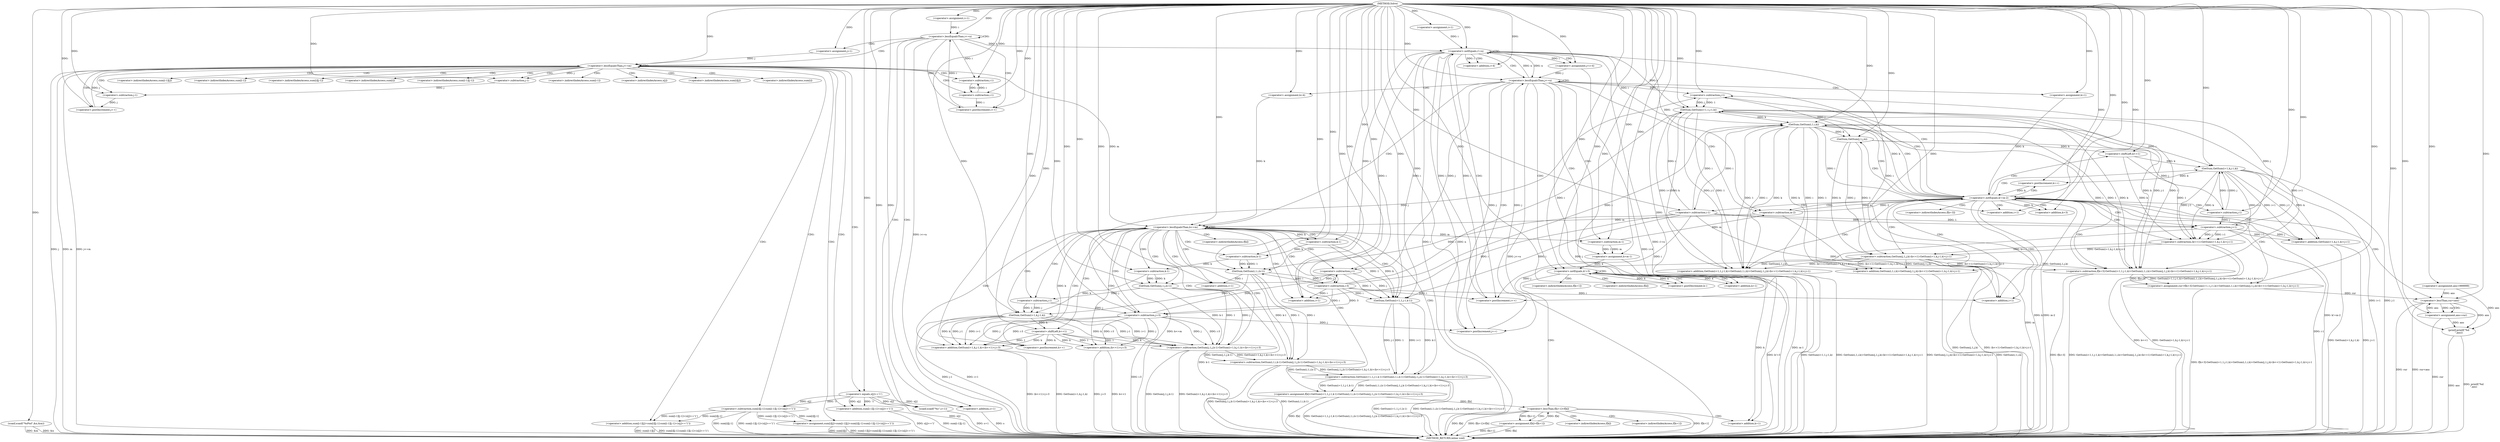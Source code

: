 digraph "Solve" {  
"1000140" [label = "(METHOD,Solve)" ]
"1000407" [label = "(METHOD_RETURN,inline void)" ]
"1000148" [label = "(<operator>.assignment,ans=999999)" ]
"1000152" [label = "(scanf,scanf(\"%d%d\",&n,&m))" ]
"1000404" [label = "(printf,printf(\"%d\n\",ans))" ]
"1000159" [label = "(<operator>.assignment,i=1)" ]
"1000162" [label = "(<operator>.lessEqualsThan,i<=n)" ]
"1000165" [label = "(<operator>.postIncrement,i++)" ]
"1000221" [label = "(<operator>.assignment,i=1)" ]
"1000224" [label = "(<operator>.notEquals,i!=n)" ]
"1000227" [label = "(<operator>.postIncrement,i++)" ]
"1000168" [label = "(scanf,scanf(\"%s\",s+1))" ]
"1000174" [label = "(<operator>.assignment,j=1)" ]
"1000177" [label = "(<operator>.lessEqualsThan,j<=m)" ]
"1000180" [label = "(<operator>.postIncrement,j++)" ]
"1000231" [label = "(<operator>.assignment,j=i+4)" ]
"1000236" [label = "(<operator>.lessEqualsThan,j<=n)" ]
"1000239" [label = "(<operator>.postIncrement,j++)" ]
"1000170" [label = "(<operator>.addition,s+1)" ]
"1000183" [label = "(<operator>.assignment,sum[i][j]=sum[i-1][j]+sum[i][j-1]-sum[i-1][j-1]+(s[j]=='1'))" ]
"1000233" [label = "(<operator>.addition,i+4)" ]
"1000243" [label = "(<operator>.assignment,k=4)" ]
"1000246" [label = "(<operator>.lessEqualsThan,k<=m)" ]
"1000249" [label = "(<operator>.postIncrement,k++)" ]
"1000304" [label = "(<operator>.assignment,k=m-1)" ]
"1000309" [label = "(<operator>.notEquals,k!=3)" ]
"1000312" [label = "(<operator>.postDecrement,k--)" ]
"1000336" [label = "(<operator>.assignment,k=1)" ]
"1000339" [label = "(<operator>.notEquals,k!=m-2)" ]
"1000344" [label = "(<operator>.postIncrement,k++)" ]
"1000189" [label = "(<operator>.addition,sum[i-1][j]+sum[i][j-1]-sum[i-1][j-1]+(s[j]=='1'))" ]
"1000252" [label = "(<operator>.assignment,f[k]=GetSum(i+1,1,j-1,k-1)-GetSum(i,1,i,k-1)-GetSum(j,1,j,k-1)-GetSum(i+1,k,j-1,k)+(k<<1)+j-i-3)" ]
"1000347" [label = "(<operator>.assignment,cur=f[k+3]-GetSum(i+1,1,j-1,k)+GetSum(i,1,i,k)+GetSum(j,1,j,k)-(k<<1)-GetSum(i+1,k,j-1,k)+j-i-1)" ]
"1000197" [label = "(<operator>.subtraction,sum[i][j-1]-sum[i-1][j-1]+(s[j]=='1'))" ]
"1000306" [label = "(<operator>.subtraction,m-1)" ]
"1000316" [label = "(<operator>.lessThan,f[k+1]<f[k])" ]
"1000341" [label = "(<operator>.subtraction,m-2)" ]
"1000397" [label = "(<operator>.lessThan,cur<ans)" ]
"1000205" [label = "(<operator>.addition,sum[i-1][j-1]+(s[j]=='1'))" ]
"1000256" [label = "(<operator>.subtraction,GetSum(i+1,1,j-1,k-1)-GetSum(i,1,i,k-1)-GetSum(j,1,j,k-1)-GetSum(i+1,k,j-1,k)+(k<<1)+j-i-3)" ]
"1000326" [label = "(<operator>.assignment,f[k]=f[k+1])" ]
"1000349" [label = "(<operator>.subtraction,f[k+3]-GetSum(i+1,1,j-1,k)+GetSum(i,1,i,k)+GetSum(j,1,j,k)-(k<<1)-GetSum(i+1,k,j-1,k)+j-i-1)" ]
"1000401" [label = "(<operator>.assignment,ans=cur)" ]
"1000193" [label = "(<operator>.subtraction,i-1)" ]
"1000202" [label = "(<operator>.subtraction,j-1)" ]
"1000215" [label = "(<operator>.equals,s[j]=='1')" ]
"1000257" [label = "(GetSum,GetSum(i+1,1,j-1,k-1))" ]
"1000268" [label = "(<operator>.subtraction,GetSum(i,1,i,k-1)-GetSum(j,1,j,k-1)-GetSum(i+1,k,j-1,k)+(k<<1)+j-i-3)" ]
"1000355" [label = "(<operator>.addition,GetSum(i+1,1,j-1,k)+GetSum(i,1,i,k)+GetSum(j,1,j,k)-(k<<1)-GetSum(i+1,k,j-1,k)+j-i-1)" ]
"1000212" [label = "(<operator>.subtraction,j-1)" ]
"1000258" [label = "(<operator>.addition,i+1)" ]
"1000262" [label = "(<operator>.subtraction,j-1)" ]
"1000265" [label = "(<operator>.subtraction,k-1)" ]
"1000269" [label = "(GetSum,GetSum(i,1,i,k-1))" ]
"1000276" [label = "(<operator>.subtraction,GetSum(j,1,j,k-1)-GetSum(i+1,k,j-1,k)+(k<<1)+j-i-3)" ]
"1000319" [label = "(<operator>.addition,k+1)" ]
"1000352" [label = "(<operator>.addition,k+3)" ]
"1000356" [label = "(GetSum,GetSum(i+1,1,j-1,k))" ]
"1000365" [label = "(<operator>.addition,GetSum(i,1,i,k)+GetSum(j,1,j,k)-(k<<1)-GetSum(i+1,k,j-1,k)+j-i-1)" ]
"1000209" [label = "(<operator>.subtraction,i-1)" ]
"1000273" [label = "(<operator>.subtraction,k-1)" ]
"1000277" [label = "(GetSum,GetSum(j,1,j,k-1))" ]
"1000284" [label = "(<operator>.addition,GetSum(i+1,k,j-1,k)+(k<<1)+j-i-3)" ]
"1000332" [label = "(<operator>.addition,k+1)" ]
"1000357" [label = "(<operator>.addition,i+1)" ]
"1000361" [label = "(<operator>.subtraction,j-1)" ]
"1000366" [label = "(GetSum,GetSum(i,1,i,k))" ]
"1000371" [label = "(<operator>.subtraction,GetSum(j,1,j,k)-(k<<1)-GetSum(i+1,k,j-1,k)+j-i-1)" ]
"1000281" [label = "(<operator>.subtraction,k-1)" ]
"1000285" [label = "(GetSum,GetSum(i+1,k,j-1,k))" ]
"1000294" [label = "(<operator>.addition,(k<<1)+j-i-3)" ]
"1000372" [label = "(GetSum,GetSum(j,1,j,k))" ]
"1000377" [label = "(<operator>.subtraction,(k<<1)-GetSum(i+1,k,j-1,k)+j-i-1)" ]
"1000286" [label = "(<operator>.addition,i+1)" ]
"1000290" [label = "(<operator>.subtraction,j-1)" ]
"1000295" [label = "(<operator>.shiftLeft,k<<1)" ]
"1000298" [label = "(<operator>.subtraction,j-i-3)" ]
"1000378" [label = "(<operator>.shiftLeft,k<<1)" ]
"1000381" [label = "(<operator>.addition,GetSum(i+1,k,j-1,k)+j-i-1)" ]
"1000300" [label = "(<operator>.subtraction,i-3)" ]
"1000382" [label = "(GetSum,GetSum(i+1,k,j-1,k))" ]
"1000391" [label = "(<operator>.subtraction,j-i-1)" ]
"1000383" [label = "(<operator>.addition,i+1)" ]
"1000387" [label = "(<operator>.subtraction,j-1)" ]
"1000393" [label = "(<operator>.subtraction,i-1)" ]
"1000184" [label = "(<operator>.indirectIndexAccess,sum[i][j])" ]
"1000185" [label = "(<operator>.indirectIndexAccess,sum[i])" ]
"1000190" [label = "(<operator>.indirectIndexAccess,sum[i-1][j])" ]
"1000191" [label = "(<operator>.indirectIndexAccess,sum[i-1])" ]
"1000198" [label = "(<operator>.indirectIndexAccess,sum[i][j-1])" ]
"1000253" [label = "(<operator>.indirectIndexAccess,f[k])" ]
"1000199" [label = "(<operator>.indirectIndexAccess,sum[i])" ]
"1000206" [label = "(<operator>.indirectIndexAccess,sum[i-1][j-1])" ]
"1000317" [label = "(<operator>.indirectIndexAccess,f[k+1])" ]
"1000322" [label = "(<operator>.indirectIndexAccess,f[k])" ]
"1000350" [label = "(<operator>.indirectIndexAccess,f[k+3])" ]
"1000207" [label = "(<operator>.indirectIndexAccess,sum[i-1])" ]
"1000216" [label = "(<operator>.indirectIndexAccess,s[j])" ]
"1000327" [label = "(<operator>.indirectIndexAccess,f[k])" ]
"1000330" [label = "(<operator>.indirectIndexAccess,f[k+1])" ]
  "1000152" -> "1000407"  [ label = "DDG: &n"] 
  "1000152" -> "1000407"  [ label = "DDG: &m"] 
  "1000162" -> "1000407"  [ label = "DDG: i<=n"] 
  "1000224" -> "1000407"  [ label = "DDG: i"] 
  "1000224" -> "1000407"  [ label = "DDG: n"] 
  "1000224" -> "1000407"  [ label = "DDG: i!=n"] 
  "1000404" -> "1000407"  [ label = "DDG: ans"] 
  "1000404" -> "1000407"  [ label = "DDG: printf(\"%d\n\",ans)"] 
  "1000231" -> "1000407"  [ label = "DDG: i+4"] 
  "1000236" -> "1000407"  [ label = "DDG: j"] 
  "1000236" -> "1000407"  [ label = "DDG: j<=n"] 
  "1000246" -> "1000407"  [ label = "DDG: k<=m"] 
  "1000304" -> "1000407"  [ label = "DDG: m-1"] 
  "1000309" -> "1000407"  [ label = "DDG: k!=3"] 
  "1000339" -> "1000407"  [ label = "DDG: k"] 
  "1000341" -> "1000407"  [ label = "DDG: m"] 
  "1000339" -> "1000407"  [ label = "DDG: m-2"] 
  "1000339" -> "1000407"  [ label = "DDG: k!=m-2"] 
  "1000349" -> "1000407"  [ label = "DDG: f[k+3]"] 
  "1000355" -> "1000407"  [ label = "DDG: GetSum(i+1,1,j-1,k)"] 
  "1000365" -> "1000407"  [ label = "DDG: GetSum(i,1,i,k)"] 
  "1000371" -> "1000407"  [ label = "DDG: GetSum(j,1,j,k)"] 
  "1000377" -> "1000407"  [ label = "DDG: k<<1"] 
  "1000382" -> "1000407"  [ label = "DDG: i+1"] 
  "1000382" -> "1000407"  [ label = "DDG: j-1"] 
  "1000381" -> "1000407"  [ label = "DDG: GetSum(i+1,k,j-1,k)"] 
  "1000391" -> "1000407"  [ label = "DDG: i-1"] 
  "1000381" -> "1000407"  [ label = "DDG: j-i-1"] 
  "1000377" -> "1000407"  [ label = "DDG: GetSum(i+1,k,j-1,k)+j-i-1"] 
  "1000371" -> "1000407"  [ label = "DDG: (k<<1)-GetSum(i+1,k,j-1,k)+j-i-1"] 
  "1000365" -> "1000407"  [ label = "DDG: GetSum(j,1,j,k)-(k<<1)-GetSum(i+1,k,j-1,k)+j-i-1"] 
  "1000355" -> "1000407"  [ label = "DDG: GetSum(i,1,i,k)+GetSum(j,1,j,k)-(k<<1)-GetSum(i+1,k,j-1,k)+j-i-1"] 
  "1000349" -> "1000407"  [ label = "DDG: GetSum(i+1,1,j-1,k)+GetSum(i,1,i,k)+GetSum(j,1,j,k)-(k<<1)-GetSum(i+1,k,j-1,k)+j-i-1"] 
  "1000347" -> "1000407"  [ label = "DDG: f[k+3]-GetSum(i+1,1,j-1,k)+GetSum(i,1,i,k)+GetSum(j,1,j,k)-(k<<1)-GetSum(i+1,k,j-1,k)+j-i-1"] 
  "1000397" -> "1000407"  [ label = "DDG: cur"] 
  "1000397" -> "1000407"  [ label = "DDG: cur<ans"] 
  "1000401" -> "1000407"  [ label = "DDG: cur"] 
  "1000316" -> "1000407"  [ label = "DDG: f[k+1]"] 
  "1000316" -> "1000407"  [ label = "DDG: f[k]"] 
  "1000316" -> "1000407"  [ label = "DDG: f[k+1]<f[k]"] 
  "1000326" -> "1000407"  [ label = "DDG: f[k]"] 
  "1000326" -> "1000407"  [ label = "DDG: f[k+1]"] 
  "1000252" -> "1000407"  [ label = "DDG: f[k]"] 
  "1000256" -> "1000407"  [ label = "DDG: GetSum(i+1,1,j-1,k-1)"] 
  "1000268" -> "1000407"  [ label = "DDG: GetSum(i,1,i,k-1)"] 
  "1000277" -> "1000407"  [ label = "DDG: k-1"] 
  "1000276" -> "1000407"  [ label = "DDG: GetSum(j,1,j,k-1)"] 
  "1000285" -> "1000407"  [ label = "DDG: i+1"] 
  "1000285" -> "1000407"  [ label = "DDG: j-1"] 
  "1000284" -> "1000407"  [ label = "DDG: GetSum(i+1,k,j-1,k)"] 
  "1000294" -> "1000407"  [ label = "DDG: k<<1"] 
  "1000298" -> "1000407"  [ label = "DDG: i-3"] 
  "1000294" -> "1000407"  [ label = "DDG: j-i-3"] 
  "1000284" -> "1000407"  [ label = "DDG: (k<<1)+j-i-3"] 
  "1000276" -> "1000407"  [ label = "DDG: GetSum(i+1,k,j-1,k)+(k<<1)+j-i-3"] 
  "1000268" -> "1000407"  [ label = "DDG: GetSum(j,1,j,k-1)-GetSum(i+1,k,j-1,k)+(k<<1)+j-i-3"] 
  "1000256" -> "1000407"  [ label = "DDG: GetSum(i,1,i,k-1)-GetSum(j,1,j,k-1)-GetSum(i+1,k,j-1,k)+(k<<1)+j-i-3"] 
  "1000252" -> "1000407"  [ label = "DDG: GetSum(i+1,1,j-1,k-1)-GetSum(i,1,i,k-1)-GetSum(j,1,j,k-1)-GetSum(i+1,k,j-1,k)+(k<<1)+j-i-3"] 
  "1000170" -> "1000407"  [ label = "DDG: s"] 
  "1000168" -> "1000407"  [ label = "DDG: s+1"] 
  "1000177" -> "1000407"  [ label = "DDG: j"] 
  "1000177" -> "1000407"  [ label = "DDG: m"] 
  "1000177" -> "1000407"  [ label = "DDG: j<=m"] 
  "1000183" -> "1000407"  [ label = "DDG: sum[i][j]"] 
  "1000189" -> "1000407"  [ label = "DDG: sum[i-1][j]"] 
  "1000197" -> "1000407"  [ label = "DDG: sum[i][j-1]"] 
  "1000205" -> "1000407"  [ label = "DDG: sum[i-1][j-1]"] 
  "1000215" -> "1000407"  [ label = "DDG: s[j]"] 
  "1000205" -> "1000407"  [ label = "DDG: s[j]=='1'"] 
  "1000197" -> "1000407"  [ label = "DDG: sum[i-1][j-1]+(s[j]=='1')"] 
  "1000189" -> "1000407"  [ label = "DDG: sum[i][j-1]-sum[i-1][j-1]+(s[j]=='1')"] 
  "1000183" -> "1000407"  [ label = "DDG: sum[i-1][j]+sum[i][j-1]-sum[i-1][j-1]+(s[j]=='1')"] 
  "1000140" -> "1000148"  [ label = "DDG: "] 
  "1000140" -> "1000152"  [ label = "DDG: "] 
  "1000140" -> "1000159"  [ label = "DDG: "] 
  "1000140" -> "1000221"  [ label = "DDG: "] 
  "1000140" -> "1000404"  [ label = "DDG: "] 
  "1000148" -> "1000404"  [ label = "DDG: ans"] 
  "1000397" -> "1000404"  [ label = "DDG: ans"] 
  "1000401" -> "1000404"  [ label = "DDG: ans"] 
  "1000159" -> "1000162"  [ label = "DDG: i"] 
  "1000165" -> "1000162"  [ label = "DDG: i"] 
  "1000140" -> "1000162"  [ label = "DDG: "] 
  "1000162" -> "1000165"  [ label = "DDG: i"] 
  "1000209" -> "1000165"  [ label = "DDG: i"] 
  "1000140" -> "1000165"  [ label = "DDG: "] 
  "1000140" -> "1000168"  [ label = "DDG: "] 
  "1000221" -> "1000224"  [ label = "DDG: i"] 
  "1000227" -> "1000224"  [ label = "DDG: i"] 
  "1000140" -> "1000224"  [ label = "DDG: "] 
  "1000162" -> "1000224"  [ label = "DDG: n"] 
  "1000236" -> "1000224"  [ label = "DDG: n"] 
  "1000393" -> "1000227"  [ label = "DDG: i"] 
  "1000300" -> "1000227"  [ label = "DDG: i"] 
  "1000140" -> "1000227"  [ label = "DDG: "] 
  "1000224" -> "1000227"  [ label = "DDG: i"] 
  "1000215" -> "1000168"  [ label = "DDG: s[j]"] 
  "1000140" -> "1000174"  [ label = "DDG: "] 
  "1000140" -> "1000231"  [ label = "DDG: "] 
  "1000224" -> "1000231"  [ label = "DDG: i"] 
  "1000215" -> "1000170"  [ label = "DDG: s[j]"] 
  "1000140" -> "1000170"  [ label = "DDG: "] 
  "1000174" -> "1000177"  [ label = "DDG: j"] 
  "1000180" -> "1000177"  [ label = "DDG: j"] 
  "1000140" -> "1000177"  [ label = "DDG: "] 
  "1000212" -> "1000180"  [ label = "DDG: j"] 
  "1000140" -> "1000180"  [ label = "DDG: "] 
  "1000197" -> "1000183"  [ label = "DDG: sum[i][j-1]"] 
  "1000197" -> "1000183"  [ label = "DDG: sum[i-1][j-1]+(s[j]=='1')"] 
  "1000231" -> "1000236"  [ label = "DDG: j"] 
  "1000239" -> "1000236"  [ label = "DDG: j"] 
  "1000140" -> "1000236"  [ label = "DDG: "] 
  "1000224" -> "1000236"  [ label = "DDG: n"] 
  "1000236" -> "1000239"  [ label = "DDG: j"] 
  "1000391" -> "1000239"  [ label = "DDG: j"] 
  "1000298" -> "1000239"  [ label = "DDG: j"] 
  "1000140" -> "1000239"  [ label = "DDG: "] 
  "1000224" -> "1000233"  [ label = "DDG: i"] 
  "1000140" -> "1000233"  [ label = "DDG: "] 
  "1000140" -> "1000243"  [ label = "DDG: "] 
  "1000306" -> "1000304"  [ label = "DDG: 1"] 
  "1000306" -> "1000304"  [ label = "DDG: m"] 
  "1000140" -> "1000336"  [ label = "DDG: "] 
  "1000197" -> "1000189"  [ label = "DDG: sum[i][j-1]"] 
  "1000197" -> "1000189"  [ label = "DDG: sum[i-1][j-1]+(s[j]=='1')"] 
  "1000243" -> "1000246"  [ label = "DDG: k"] 
  "1000249" -> "1000246"  [ label = "DDG: k"] 
  "1000140" -> "1000246"  [ label = "DDG: "] 
  "1000341" -> "1000246"  [ label = "DDG: m"] 
  "1000177" -> "1000246"  [ label = "DDG: m"] 
  "1000295" -> "1000249"  [ label = "DDG: k"] 
  "1000140" -> "1000249"  [ label = "DDG: "] 
  "1000256" -> "1000252"  [ label = "DDG: GetSum(i,1,i,k-1)-GetSum(j,1,j,k-1)-GetSum(i+1,k,j-1,k)+(k<<1)+j-i-3"] 
  "1000256" -> "1000252"  [ label = "DDG: GetSum(i+1,1,j-1,k-1)"] 
  "1000140" -> "1000304"  [ label = "DDG: "] 
  "1000304" -> "1000309"  [ label = "DDG: k"] 
  "1000312" -> "1000309"  [ label = "DDG: k"] 
  "1000140" -> "1000309"  [ label = "DDG: "] 
  "1000140" -> "1000312"  [ label = "DDG: "] 
  "1000309" -> "1000312"  [ label = "DDG: k"] 
  "1000336" -> "1000339"  [ label = "DDG: k"] 
  "1000344" -> "1000339"  [ label = "DDG: k"] 
  "1000140" -> "1000339"  [ label = "DDG: "] 
  "1000341" -> "1000339"  [ label = "DDG: m"] 
  "1000341" -> "1000339"  [ label = "DDG: 2"] 
  "1000382" -> "1000344"  [ label = "DDG: k"] 
  "1000140" -> "1000344"  [ label = "DDG: "] 
  "1000349" -> "1000347"  [ label = "DDG: GetSum(i+1,1,j-1,k)+GetSum(i,1,i,k)+GetSum(j,1,j,k)-(k<<1)-GetSum(i+1,k,j-1,k)+j-i-1"] 
  "1000349" -> "1000347"  [ label = "DDG: f[k+3]"] 
  "1000215" -> "1000197"  [ label = "DDG: s[j]"] 
  "1000215" -> "1000197"  [ label = "DDG: '1'"] 
  "1000246" -> "1000306"  [ label = "DDG: m"] 
  "1000140" -> "1000306"  [ label = "DDG: "] 
  "1000306" -> "1000341"  [ label = "DDG: m"] 
  "1000140" -> "1000341"  [ label = "DDG: "] 
  "1000140" -> "1000347"  [ label = "DDG: "] 
  "1000215" -> "1000205"  [ label = "DDG: s[j]"] 
  "1000215" -> "1000205"  [ label = "DDG: '1'"] 
  "1000257" -> "1000256"  [ label = "DDG: 1"] 
  "1000257" -> "1000256"  [ label = "DDG: j-1"] 
  "1000257" -> "1000256"  [ label = "DDG: i+1"] 
  "1000257" -> "1000256"  [ label = "DDG: k-1"] 
  "1000268" -> "1000256"  [ label = "DDG: GetSum(i,1,i,k-1)"] 
  "1000268" -> "1000256"  [ label = "DDG: GetSum(j,1,j,k-1)-GetSum(i+1,k,j-1,k)+(k<<1)+j-i-3"] 
  "1000326" -> "1000316"  [ label = "DDG: f[k]"] 
  "1000252" -> "1000316"  [ label = "DDG: f[k]"] 
  "1000316" -> "1000326"  [ label = "DDG: f[k+1]"] 
  "1000356" -> "1000349"  [ label = "DDG: k"] 
  "1000356" -> "1000349"  [ label = "DDG: j-1"] 
  "1000356" -> "1000349"  [ label = "DDG: 1"] 
  "1000356" -> "1000349"  [ label = "DDG: i+1"] 
  "1000371" -> "1000349"  [ label = "DDG: GetSum(j,1,j,k)"] 
  "1000371" -> "1000349"  [ label = "DDG: (k<<1)-GetSum(i+1,k,j-1,k)+j-i-1"] 
  "1000366" -> "1000349"  [ label = "DDG: k"] 
  "1000366" -> "1000349"  [ label = "DDG: i"] 
  "1000366" -> "1000349"  [ label = "DDG: 1"] 
  "1000347" -> "1000397"  [ label = "DDG: cur"] 
  "1000140" -> "1000397"  [ label = "DDG: "] 
  "1000148" -> "1000397"  [ label = "DDG: ans"] 
  "1000401" -> "1000397"  [ label = "DDG: ans"] 
  "1000397" -> "1000401"  [ label = "DDG: cur"] 
  "1000140" -> "1000401"  [ label = "DDG: "] 
  "1000162" -> "1000193"  [ label = "DDG: i"] 
  "1000209" -> "1000193"  [ label = "DDG: i"] 
  "1000140" -> "1000193"  [ label = "DDG: "] 
  "1000177" -> "1000202"  [ label = "DDG: j"] 
  "1000140" -> "1000202"  [ label = "DDG: "] 
  "1000140" -> "1000215"  [ label = "DDG: "] 
  "1000140" -> "1000257"  [ label = "DDG: "] 
  "1000393" -> "1000257"  [ label = "DDG: i"] 
  "1000300" -> "1000257"  [ label = "DDG: i"] 
  "1000224" -> "1000257"  [ label = "DDG: i"] 
  "1000262" -> "1000257"  [ label = "DDG: j"] 
  "1000262" -> "1000257"  [ label = "DDG: 1"] 
  "1000265" -> "1000257"  [ label = "DDG: 1"] 
  "1000265" -> "1000257"  [ label = "DDG: k"] 
  "1000269" -> "1000268"  [ label = "DDG: k-1"] 
  "1000269" -> "1000268"  [ label = "DDG: 1"] 
  "1000269" -> "1000268"  [ label = "DDG: i"] 
  "1000276" -> "1000268"  [ label = "DDG: GetSum(i+1,k,j-1,k)+(k<<1)+j-i-3"] 
  "1000276" -> "1000268"  [ label = "DDG: GetSum(j,1,j,k-1)"] 
  "1000356" -> "1000355"  [ label = "DDG: k"] 
  "1000356" -> "1000355"  [ label = "DDG: j-1"] 
  "1000356" -> "1000355"  [ label = "DDG: 1"] 
  "1000356" -> "1000355"  [ label = "DDG: i+1"] 
  "1000371" -> "1000355"  [ label = "DDG: GetSum(j,1,j,k)"] 
  "1000371" -> "1000355"  [ label = "DDG: (k<<1)-GetSum(i+1,k,j-1,k)+j-i-1"] 
  "1000366" -> "1000355"  [ label = "DDG: k"] 
  "1000366" -> "1000355"  [ label = "DDG: i"] 
  "1000366" -> "1000355"  [ label = "DDG: 1"] 
  "1000202" -> "1000212"  [ label = "DDG: j"] 
  "1000140" -> "1000212"  [ label = "DDG: "] 
  "1000393" -> "1000258"  [ label = "DDG: i"] 
  "1000300" -> "1000258"  [ label = "DDG: i"] 
  "1000140" -> "1000258"  [ label = "DDG: "] 
  "1000224" -> "1000258"  [ label = "DDG: i"] 
  "1000236" -> "1000262"  [ label = "DDG: j"] 
  "1000298" -> "1000262"  [ label = "DDG: j"] 
  "1000140" -> "1000262"  [ label = "DDG: "] 
  "1000246" -> "1000265"  [ label = "DDG: k"] 
  "1000140" -> "1000265"  [ label = "DDG: "] 
  "1000140" -> "1000269"  [ label = "DDG: "] 
  "1000393" -> "1000269"  [ label = "DDG: i"] 
  "1000300" -> "1000269"  [ label = "DDG: i"] 
  "1000224" -> "1000269"  [ label = "DDG: i"] 
  "1000273" -> "1000269"  [ label = "DDG: k"] 
  "1000273" -> "1000269"  [ label = "DDG: 1"] 
  "1000277" -> "1000276"  [ label = "DDG: j"] 
  "1000277" -> "1000276"  [ label = "DDG: k-1"] 
  "1000277" -> "1000276"  [ label = "DDG: 1"] 
  "1000295" -> "1000276"  [ label = "DDG: 1"] 
  "1000295" -> "1000276"  [ label = "DDG: k"] 
  "1000298" -> "1000276"  [ label = "DDG: i-3"] 
  "1000298" -> "1000276"  [ label = "DDG: j"] 
  "1000285" -> "1000276"  [ label = "DDG: j-1"] 
  "1000285" -> "1000276"  [ label = "DDG: i+1"] 
  "1000285" -> "1000276"  [ label = "DDG: k"] 
  "1000309" -> "1000319"  [ label = "DDG: k"] 
  "1000140" -> "1000319"  [ label = "DDG: "] 
  "1000339" -> "1000352"  [ label = "DDG: k"] 
  "1000140" -> "1000352"  [ label = "DDG: "] 
  "1000140" -> "1000356"  [ label = "DDG: "] 
  "1000393" -> "1000356"  [ label = "DDG: i"] 
  "1000300" -> "1000356"  [ label = "DDG: i"] 
  "1000224" -> "1000356"  [ label = "DDG: i"] 
  "1000339" -> "1000356"  [ label = "DDG: k"] 
  "1000361" -> "1000356"  [ label = "DDG: 1"] 
  "1000361" -> "1000356"  [ label = "DDG: j"] 
  "1000366" -> "1000365"  [ label = "DDG: k"] 
  "1000366" -> "1000365"  [ label = "DDG: i"] 
  "1000366" -> "1000365"  [ label = "DDG: 1"] 
  "1000371" -> "1000365"  [ label = "DDG: GetSum(j,1,j,k)"] 
  "1000371" -> "1000365"  [ label = "DDG: (k<<1)-GetSum(i+1,k,j-1,k)+j-i-1"] 
  "1000193" -> "1000209"  [ label = "DDG: i"] 
  "1000140" -> "1000209"  [ label = "DDG: "] 
  "1000265" -> "1000273"  [ label = "DDG: k"] 
  "1000140" -> "1000273"  [ label = "DDG: "] 
  "1000262" -> "1000277"  [ label = "DDG: j"] 
  "1000140" -> "1000277"  [ label = "DDG: "] 
  "1000281" -> "1000277"  [ label = "DDG: 1"] 
  "1000281" -> "1000277"  [ label = "DDG: k"] 
  "1000285" -> "1000284"  [ label = "DDG: j-1"] 
  "1000285" -> "1000284"  [ label = "DDG: i+1"] 
  "1000285" -> "1000284"  [ label = "DDG: k"] 
  "1000295" -> "1000284"  [ label = "DDG: 1"] 
  "1000295" -> "1000284"  [ label = "DDG: k"] 
  "1000298" -> "1000284"  [ label = "DDG: i-3"] 
  "1000298" -> "1000284"  [ label = "DDG: j"] 
  "1000140" -> "1000332"  [ label = "DDG: "] 
  "1000309" -> "1000332"  [ label = "DDG: k"] 
  "1000393" -> "1000357"  [ label = "DDG: i"] 
  "1000300" -> "1000357"  [ label = "DDG: i"] 
  "1000140" -> "1000357"  [ label = "DDG: "] 
  "1000224" -> "1000357"  [ label = "DDG: i"] 
  "1000236" -> "1000361"  [ label = "DDG: j"] 
  "1000391" -> "1000361"  [ label = "DDG: j"] 
  "1000298" -> "1000361"  [ label = "DDG: j"] 
  "1000140" -> "1000361"  [ label = "DDG: "] 
  "1000140" -> "1000366"  [ label = "DDG: "] 
  "1000393" -> "1000366"  [ label = "DDG: i"] 
  "1000300" -> "1000366"  [ label = "DDG: i"] 
  "1000224" -> "1000366"  [ label = "DDG: i"] 
  "1000356" -> "1000366"  [ label = "DDG: k"] 
  "1000372" -> "1000371"  [ label = "DDG: k"] 
  "1000372" -> "1000371"  [ label = "DDG: j"] 
  "1000372" -> "1000371"  [ label = "DDG: 1"] 
  "1000377" -> "1000371"  [ label = "DDG: GetSum(i+1,k,j-1,k)+j-i-1"] 
  "1000377" -> "1000371"  [ label = "DDG: k<<1"] 
  "1000273" -> "1000281"  [ label = "DDG: k"] 
  "1000140" -> "1000281"  [ label = "DDG: "] 
  "1000290" -> "1000285"  [ label = "DDG: j"] 
  "1000290" -> "1000285"  [ label = "DDG: 1"] 
  "1000281" -> "1000285"  [ label = "DDG: k"] 
  "1000140" -> "1000285"  [ label = "DDG: "] 
  "1000269" -> "1000285"  [ label = "DDG: i"] 
  "1000295" -> "1000294"  [ label = "DDG: 1"] 
  "1000295" -> "1000294"  [ label = "DDG: k"] 
  "1000298" -> "1000294"  [ label = "DDG: i-3"] 
  "1000298" -> "1000294"  [ label = "DDG: j"] 
  "1000361" -> "1000372"  [ label = "DDG: j"] 
  "1000140" -> "1000372"  [ label = "DDG: "] 
  "1000366" -> "1000372"  [ label = "DDG: k"] 
  "1000378" -> "1000377"  [ label = "DDG: k"] 
  "1000378" -> "1000377"  [ label = "DDG: 1"] 
  "1000391" -> "1000377"  [ label = "DDG: j"] 
  "1000391" -> "1000377"  [ label = "DDG: i-1"] 
  "1000382" -> "1000377"  [ label = "DDG: k"] 
  "1000382" -> "1000377"  [ label = "DDG: i+1"] 
  "1000382" -> "1000377"  [ label = "DDG: j-1"] 
  "1000269" -> "1000286"  [ label = "DDG: i"] 
  "1000140" -> "1000286"  [ label = "DDG: "] 
  "1000277" -> "1000290"  [ label = "DDG: j"] 
  "1000140" -> "1000290"  [ label = "DDG: "] 
  "1000285" -> "1000295"  [ label = "DDG: k"] 
  "1000140" -> "1000295"  [ label = "DDG: "] 
  "1000290" -> "1000298"  [ label = "DDG: j"] 
  "1000140" -> "1000298"  [ label = "DDG: "] 
  "1000300" -> "1000298"  [ label = "DDG: 3"] 
  "1000300" -> "1000298"  [ label = "DDG: i"] 
  "1000372" -> "1000378"  [ label = "DDG: k"] 
  "1000140" -> "1000378"  [ label = "DDG: "] 
  "1000382" -> "1000381"  [ label = "DDG: k"] 
  "1000382" -> "1000381"  [ label = "DDG: i+1"] 
  "1000382" -> "1000381"  [ label = "DDG: j-1"] 
  "1000391" -> "1000381"  [ label = "DDG: j"] 
  "1000391" -> "1000381"  [ label = "DDG: i-1"] 
  "1000140" -> "1000300"  [ label = "DDG: "] 
  "1000269" -> "1000300"  [ label = "DDG: i"] 
  "1000378" -> "1000382"  [ label = "DDG: k"] 
  "1000140" -> "1000382"  [ label = "DDG: "] 
  "1000387" -> "1000382"  [ label = "DDG: 1"] 
  "1000387" -> "1000382"  [ label = "DDG: j"] 
  "1000366" -> "1000382"  [ label = "DDG: i"] 
  "1000387" -> "1000391"  [ label = "DDG: j"] 
  "1000140" -> "1000391"  [ label = "DDG: "] 
  "1000393" -> "1000391"  [ label = "DDG: 1"] 
  "1000393" -> "1000391"  [ label = "DDG: i"] 
  "1000366" -> "1000383"  [ label = "DDG: i"] 
  "1000140" -> "1000383"  [ label = "DDG: "] 
  "1000372" -> "1000387"  [ label = "DDG: j"] 
  "1000140" -> "1000387"  [ label = "DDG: "] 
  "1000140" -> "1000393"  [ label = "DDG: "] 
  "1000366" -> "1000393"  [ label = "DDG: i"] 
  "1000162" -> "1000174"  [ label = "CDG: "] 
  "1000162" -> "1000165"  [ label = "CDG: "] 
  "1000162" -> "1000168"  [ label = "CDG: "] 
  "1000162" -> "1000162"  [ label = "CDG: "] 
  "1000162" -> "1000170"  [ label = "CDG: "] 
  "1000162" -> "1000177"  [ label = "CDG: "] 
  "1000224" -> "1000233"  [ label = "CDG: "] 
  "1000224" -> "1000224"  [ label = "CDG: "] 
  "1000224" -> "1000231"  [ label = "CDG: "] 
  "1000224" -> "1000227"  [ label = "CDG: "] 
  "1000224" -> "1000236"  [ label = "CDG: "] 
  "1000177" -> "1000199"  [ label = "CDG: "] 
  "1000177" -> "1000180"  [ label = "CDG: "] 
  "1000177" -> "1000216"  [ label = "CDG: "] 
  "1000177" -> "1000206"  [ label = "CDG: "] 
  "1000177" -> "1000190"  [ label = "CDG: "] 
  "1000177" -> "1000212"  [ label = "CDG: "] 
  "1000177" -> "1000189"  [ label = "CDG: "] 
  "1000177" -> "1000205"  [ label = "CDG: "] 
  "1000177" -> "1000193"  [ label = "CDG: "] 
  "1000177" -> "1000184"  [ label = "CDG: "] 
  "1000177" -> "1000191"  [ label = "CDG: "] 
  "1000177" -> "1000197"  [ label = "CDG: "] 
  "1000177" -> "1000183"  [ label = "CDG: "] 
  "1000177" -> "1000198"  [ label = "CDG: "] 
  "1000177" -> "1000185"  [ label = "CDG: "] 
  "1000177" -> "1000215"  [ label = "CDG: "] 
  "1000177" -> "1000207"  [ label = "CDG: "] 
  "1000177" -> "1000202"  [ label = "CDG: "] 
  "1000177" -> "1000177"  [ label = "CDG: "] 
  "1000177" -> "1000209"  [ label = "CDG: "] 
  "1000236" -> "1000336"  [ label = "CDG: "] 
  "1000236" -> "1000309"  [ label = "CDG: "] 
  "1000236" -> "1000243"  [ label = "CDG: "] 
  "1000236" -> "1000236"  [ label = "CDG: "] 
  "1000236" -> "1000304"  [ label = "CDG: "] 
  "1000236" -> "1000339"  [ label = "CDG: "] 
  "1000236" -> "1000341"  [ label = "CDG: "] 
  "1000236" -> "1000239"  [ label = "CDG: "] 
  "1000236" -> "1000246"  [ label = "CDG: "] 
  "1000236" -> "1000306"  [ label = "CDG: "] 
  "1000246" -> "1000294"  [ label = "CDG: "] 
  "1000246" -> "1000258"  [ label = "CDG: "] 
  "1000246" -> "1000268"  [ label = "CDG: "] 
  "1000246" -> "1000276"  [ label = "CDG: "] 
  "1000246" -> "1000298"  [ label = "CDG: "] 
  "1000246" -> "1000281"  [ label = "CDG: "] 
  "1000246" -> "1000269"  [ label = "CDG: "] 
  "1000246" -> "1000300"  [ label = "CDG: "] 
  "1000246" -> "1000286"  [ label = "CDG: "] 
  "1000246" -> "1000262"  [ label = "CDG: "] 
  "1000246" -> "1000249"  [ label = "CDG: "] 
  "1000246" -> "1000257"  [ label = "CDG: "] 
  "1000246" -> "1000256"  [ label = "CDG: "] 
  "1000246" -> "1000285"  [ label = "CDG: "] 
  "1000246" -> "1000277"  [ label = "CDG: "] 
  "1000246" -> "1000284"  [ label = "CDG: "] 
  "1000246" -> "1000273"  [ label = "CDG: "] 
  "1000246" -> "1000295"  [ label = "CDG: "] 
  "1000246" -> "1000246"  [ label = "CDG: "] 
  "1000246" -> "1000265"  [ label = "CDG: "] 
  "1000246" -> "1000290"  [ label = "CDG: "] 
  "1000246" -> "1000253"  [ label = "CDG: "] 
  "1000246" -> "1000252"  [ label = "CDG: "] 
  "1000309" -> "1000316"  [ label = "CDG: "] 
  "1000309" -> "1000309"  [ label = "CDG: "] 
  "1000309" -> "1000319"  [ label = "CDG: "] 
  "1000309" -> "1000317"  [ label = "CDG: "] 
  "1000309" -> "1000312"  [ label = "CDG: "] 
  "1000309" -> "1000322"  [ label = "CDG: "] 
  "1000339" -> "1000387"  [ label = "CDG: "] 
  "1000339" -> "1000349"  [ label = "CDG: "] 
  "1000339" -> "1000383"  [ label = "CDG: "] 
  "1000339" -> "1000382"  [ label = "CDG: "] 
  "1000339" -> "1000357"  [ label = "CDG: "] 
  "1000339" -> "1000355"  [ label = "CDG: "] 
  "1000339" -> "1000378"  [ label = "CDG: "] 
  "1000339" -> "1000350"  [ label = "CDG: "] 
  "1000339" -> "1000344"  [ label = "CDG: "] 
  "1000339" -> "1000391"  [ label = "CDG: "] 
  "1000339" -> "1000356"  [ label = "CDG: "] 
  "1000339" -> "1000377"  [ label = "CDG: "] 
  "1000339" -> "1000393"  [ label = "CDG: "] 
  "1000339" -> "1000361"  [ label = "CDG: "] 
  "1000339" -> "1000372"  [ label = "CDG: "] 
  "1000339" -> "1000381"  [ label = "CDG: "] 
  "1000339" -> "1000371"  [ label = "CDG: "] 
  "1000339" -> "1000352"  [ label = "CDG: "] 
  "1000339" -> "1000339"  [ label = "CDG: "] 
  "1000339" -> "1000341"  [ label = "CDG: "] 
  "1000339" -> "1000397"  [ label = "CDG: "] 
  "1000339" -> "1000365"  [ label = "CDG: "] 
  "1000339" -> "1000366"  [ label = "CDG: "] 
  "1000339" -> "1000347"  [ label = "CDG: "] 
  "1000316" -> "1000332"  [ label = "CDG: "] 
  "1000316" -> "1000326"  [ label = "CDG: "] 
  "1000316" -> "1000330"  [ label = "CDG: "] 
  "1000316" -> "1000327"  [ label = "CDG: "] 
  "1000397" -> "1000401"  [ label = "CDG: "] 
}

